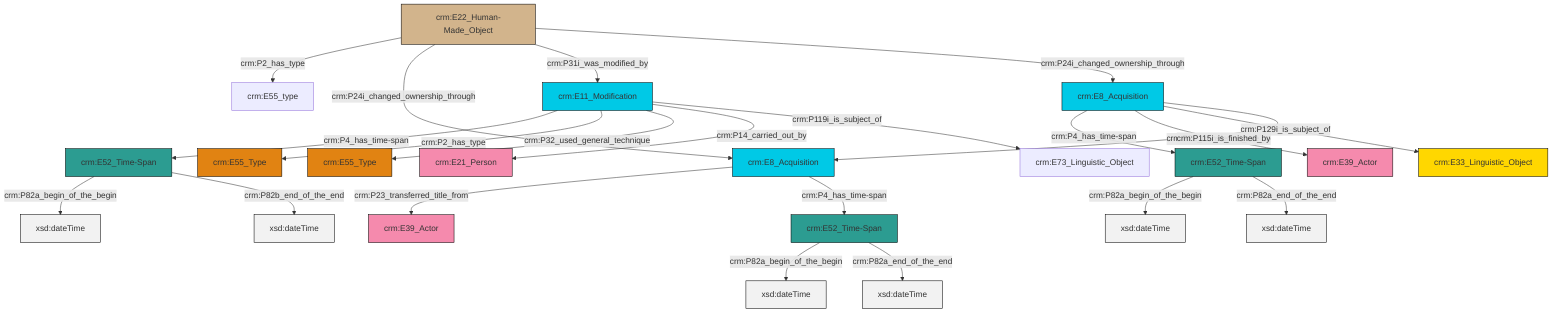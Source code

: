 graph TD
classDef Literal fill:#f2f2f2,stroke:#000000;
classDef CRM_Entity fill:#FFFFFF,stroke:#000000;
classDef Temporal_Entity fill:#00C9E6, stroke:#000000;
classDef Type fill:#E18312, stroke:#000000;
classDef Time-Span fill:#2C9C91, stroke:#000000;
classDef Appellation fill:#FFEB7F, stroke:#000000;
classDef Place fill:#008836, stroke:#000000;
classDef Persistent_Item fill:#B266B2, stroke:#000000;
classDef Conceptual_Object fill:#FFD700, stroke:#000000;
classDef Physical_Thing fill:#D2B48C, stroke:#000000;
classDef Actor fill:#f58aad, stroke:#000000;
classDef PC_Classes fill:#4ce600, stroke:#000000;
classDef Multi fill:#cccccc,stroke:#000000;

4["crm:E11_Modification"]:::Temporal_Entity -->|crm:P4_has_time-span| 5["crm:E52_Time-Span"]:::Time-Span
8["crm:E22_Human-Made_Object"]:::Physical_Thing -->|crm:P2_has_type| 6["crm:E55_type"]:::Default
9["crm:E8_Acquisition"]:::Temporal_Entity -->|crm:P4_has_time-span| 10["crm:E52_Time-Span"]:::Time-Span
4["crm:E11_Modification"]:::Temporal_Entity -->|crm:P2_has_type| 11["crm:E55_Type"]:::Type
4["crm:E11_Modification"]:::Temporal_Entity -->|crm:P32_used_general_technique| 15["crm:E55_Type"]:::Type
20["crm:E8_Acquisition"]:::Temporal_Entity -->|crm:P23_transferred_title_from| 21["crm:E39_Actor"]:::Actor
8["crm:E22_Human-Made_Object"]:::Physical_Thing -->|crm:P24i_changed_ownership_through| 20["crm:E8_Acquisition"]:::Temporal_Entity
5["crm:E52_Time-Span"]:::Time-Span -->|crm:P82a_begin_of_the_begin| 23[xsd:dateTime]:::Literal
8["crm:E22_Human-Made_Object"]:::Physical_Thing -->|crm:P31i_was_modified_by| 4["crm:E11_Modification"]:::Temporal_Entity
5["crm:E52_Time-Span"]:::Time-Span -->|crm:P82b_end_of_the_end| 26[xsd:dateTime]:::Literal
4["crm:E11_Modification"]:::Temporal_Entity -->|crm:P14_carried_out_by| 2["crm:E21_Person"]:::Actor
28["crm:E52_Time-Span"]:::Time-Span -->|crm:P82a_begin_of_the_begin| 30[xsd:dateTime]:::Literal
8["crm:E22_Human-Made_Object"]:::Physical_Thing -->|crm:P24i_changed_ownership_through| 9["crm:E8_Acquisition"]:::Temporal_Entity
28["crm:E52_Time-Span"]:::Time-Span -->|crm:P82a_end_of_the_end| 32[xsd:dateTime]:::Literal
9["crm:E8_Acquisition"]:::Temporal_Entity -->|crm:P22_transferred_title_to| 17["crm:E39_Actor"]:::Actor
10["crm:E52_Time-Span"]:::Time-Span -->|crm:P82a_begin_of_the_begin| 34[xsd:dateTime]:::Literal
10["crm:E52_Time-Span"]:::Time-Span -->|crm:P82a_end_of_the_end| 35[xsd:dateTime]:::Literal
9["crm:E8_Acquisition"]:::Temporal_Entity -->|crm:P129i_is_subject_of| 0["crm:E33_Linguistic_Object"]:::Conceptual_Object
4["crm:E11_Modification"]:::Temporal_Entity -->|crm:P119i_is_subject_of| 13["crm:E73_Linguistic_Object"]:::Default
9["crm:E8_Acquisition"]:::Temporal_Entity -->|crm:P115i_is_finished_by| 20["crm:E8_Acquisition"]:::Temporal_Entity
20["crm:E8_Acquisition"]:::Temporal_Entity -->|crm:P4_has_time-span| 28["crm:E52_Time-Span"]:::Time-Span